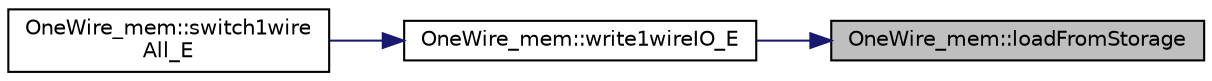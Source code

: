 digraph "OneWire_mem::loadFromStorage"
{
 // INTERACTIVE_SVG=YES
 // LATEX_PDF_SIZE
  edge [fontname="Helvetica",fontsize="10",labelfontname="Helvetica",labelfontsize="10"];
  node [fontname="Helvetica",fontsize="10",shape=record];
  rankdir="RL";
  Node1 [label="OneWire_mem::loadFromStorage",height=0.2,width=0.4,color="black", fillcolor="grey75", style="filled", fontcolor="black",tooltip="Load chip info saved in storage(e.g. eeprom) to the class working/temp var \"working1wire\"."];
  Node1 -> Node2 [dir="back",color="midnightblue",fontsize="10",style="solid"];
  Node2 [label="OneWire_mem::write1wireIO_E",height=0.2,width=0.4,color="black", fillcolor="white", style="filled",URL="$class_one_wire__mem.html#a78917ec5043843e1db5bb3018320aab9",tooltip="Set 1-wire chip IO pin bitmask(register on chip) for chip stored in EEProm. todo only handles DS2413."];
  Node2 -> Node3 [dir="back",color="midnightblue",fontsize="10",style="solid"];
  Node3 [label="OneWire_mem::switch1wire\lAll_E",height=0.2,width=0.4,color="black", fillcolor="white", style="filled",URL="$class_one_wire__mem.html#a2bc839954ab289d046fe725cc795ea77",tooltip="Set IO pins on all saved 1-wire chips."];
}

